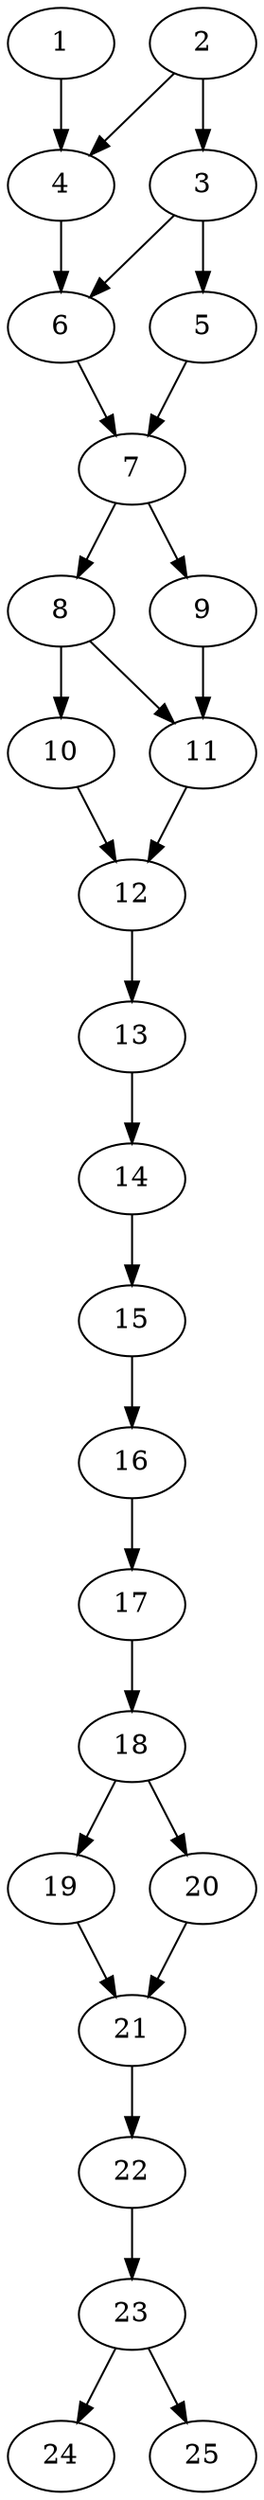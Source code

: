 // DAG automatically generated by daggen at Thu Oct  3 14:00:40 2019
// ./daggen --dot -n 25 --ccr 0.5 --fat 0.3 --regular 0.9 --density 0.6 --mindata 5242880 --maxdata 52428800 
digraph G {
  1 [size="77668352", alpha="0.03", expect_size="38834176"] 
  1 -> 4 [size ="38834176"]
  2 [size="28272640", alpha="0.05", expect_size="14136320"] 
  2 -> 3 [size ="14136320"]
  2 -> 4 [size ="14136320"]
  3 [size="77330432", alpha="0.07", expect_size="38665216"] 
  3 -> 5 [size ="38665216"]
  3 -> 6 [size ="38665216"]
  4 [size="86218752", alpha="0.07", expect_size="43109376"] 
  4 -> 6 [size ="43109376"]
  5 [size="29696000", alpha="0.19", expect_size="14848000"] 
  5 -> 7 [size ="14848000"]
  6 [size="102866944", alpha="0.14", expect_size="51433472"] 
  6 -> 7 [size ="51433472"]
  7 [size="70348800", alpha="0.03", expect_size="35174400"] 
  7 -> 8 [size ="35174400"]
  7 -> 9 [size ="35174400"]
  8 [size="90695680", alpha="0.11", expect_size="45347840"] 
  8 -> 10 [size ="45347840"]
  8 -> 11 [size ="45347840"]
  9 [size="28598272", alpha="0.09", expect_size="14299136"] 
  9 -> 11 [size ="14299136"]
  10 [size="51675136", alpha="0.10", expect_size="25837568"] 
  10 -> 12 [size ="25837568"]
  11 [size="40933376", alpha="0.12", expect_size="20466688"] 
  11 -> 12 [size ="20466688"]
  12 [size="57196544", alpha="0.15", expect_size="28598272"] 
  12 -> 13 [size ="28598272"]
  13 [size="78960640", alpha="0.17", expect_size="39480320"] 
  13 -> 14 [size ="39480320"]
  14 [size="15828992", alpha="0.18", expect_size="7914496"] 
  14 -> 15 [size ="7914496"]
  15 [size="51177472", alpha="0.11", expect_size="25588736"] 
  15 -> 16 [size ="25588736"]
  16 [size="45946880", alpha="0.08", expect_size="22973440"] 
  16 -> 17 [size ="22973440"]
  17 [size="17469440", alpha="0.14", expect_size="8734720"] 
  17 -> 18 [size ="8734720"]
  18 [size="30720000", alpha="0.02", expect_size="15360000"] 
  18 -> 19 [size ="15360000"]
  18 -> 20 [size ="15360000"]
  19 [size="80697344", alpha="0.15", expect_size="40348672"] 
  19 -> 21 [size ="40348672"]
  20 [size="26812416", alpha="0.08", expect_size="13406208"] 
  20 -> 21 [size ="13406208"]
  21 [size="74391552", alpha="0.16", expect_size="37195776"] 
  21 -> 22 [size ="37195776"]
  22 [size="36141056", alpha="0.07", expect_size="18070528"] 
  22 -> 23 [size ="18070528"]
  23 [size="11089920", alpha="0.12", expect_size="5544960"] 
  23 -> 24 [size ="5544960"]
  23 -> 25 [size ="5544960"]
  24 [size="89061376", alpha="0.14", expect_size="44530688"] 
  25 [size="80363520", alpha="0.20", expect_size="40181760"] 
}
